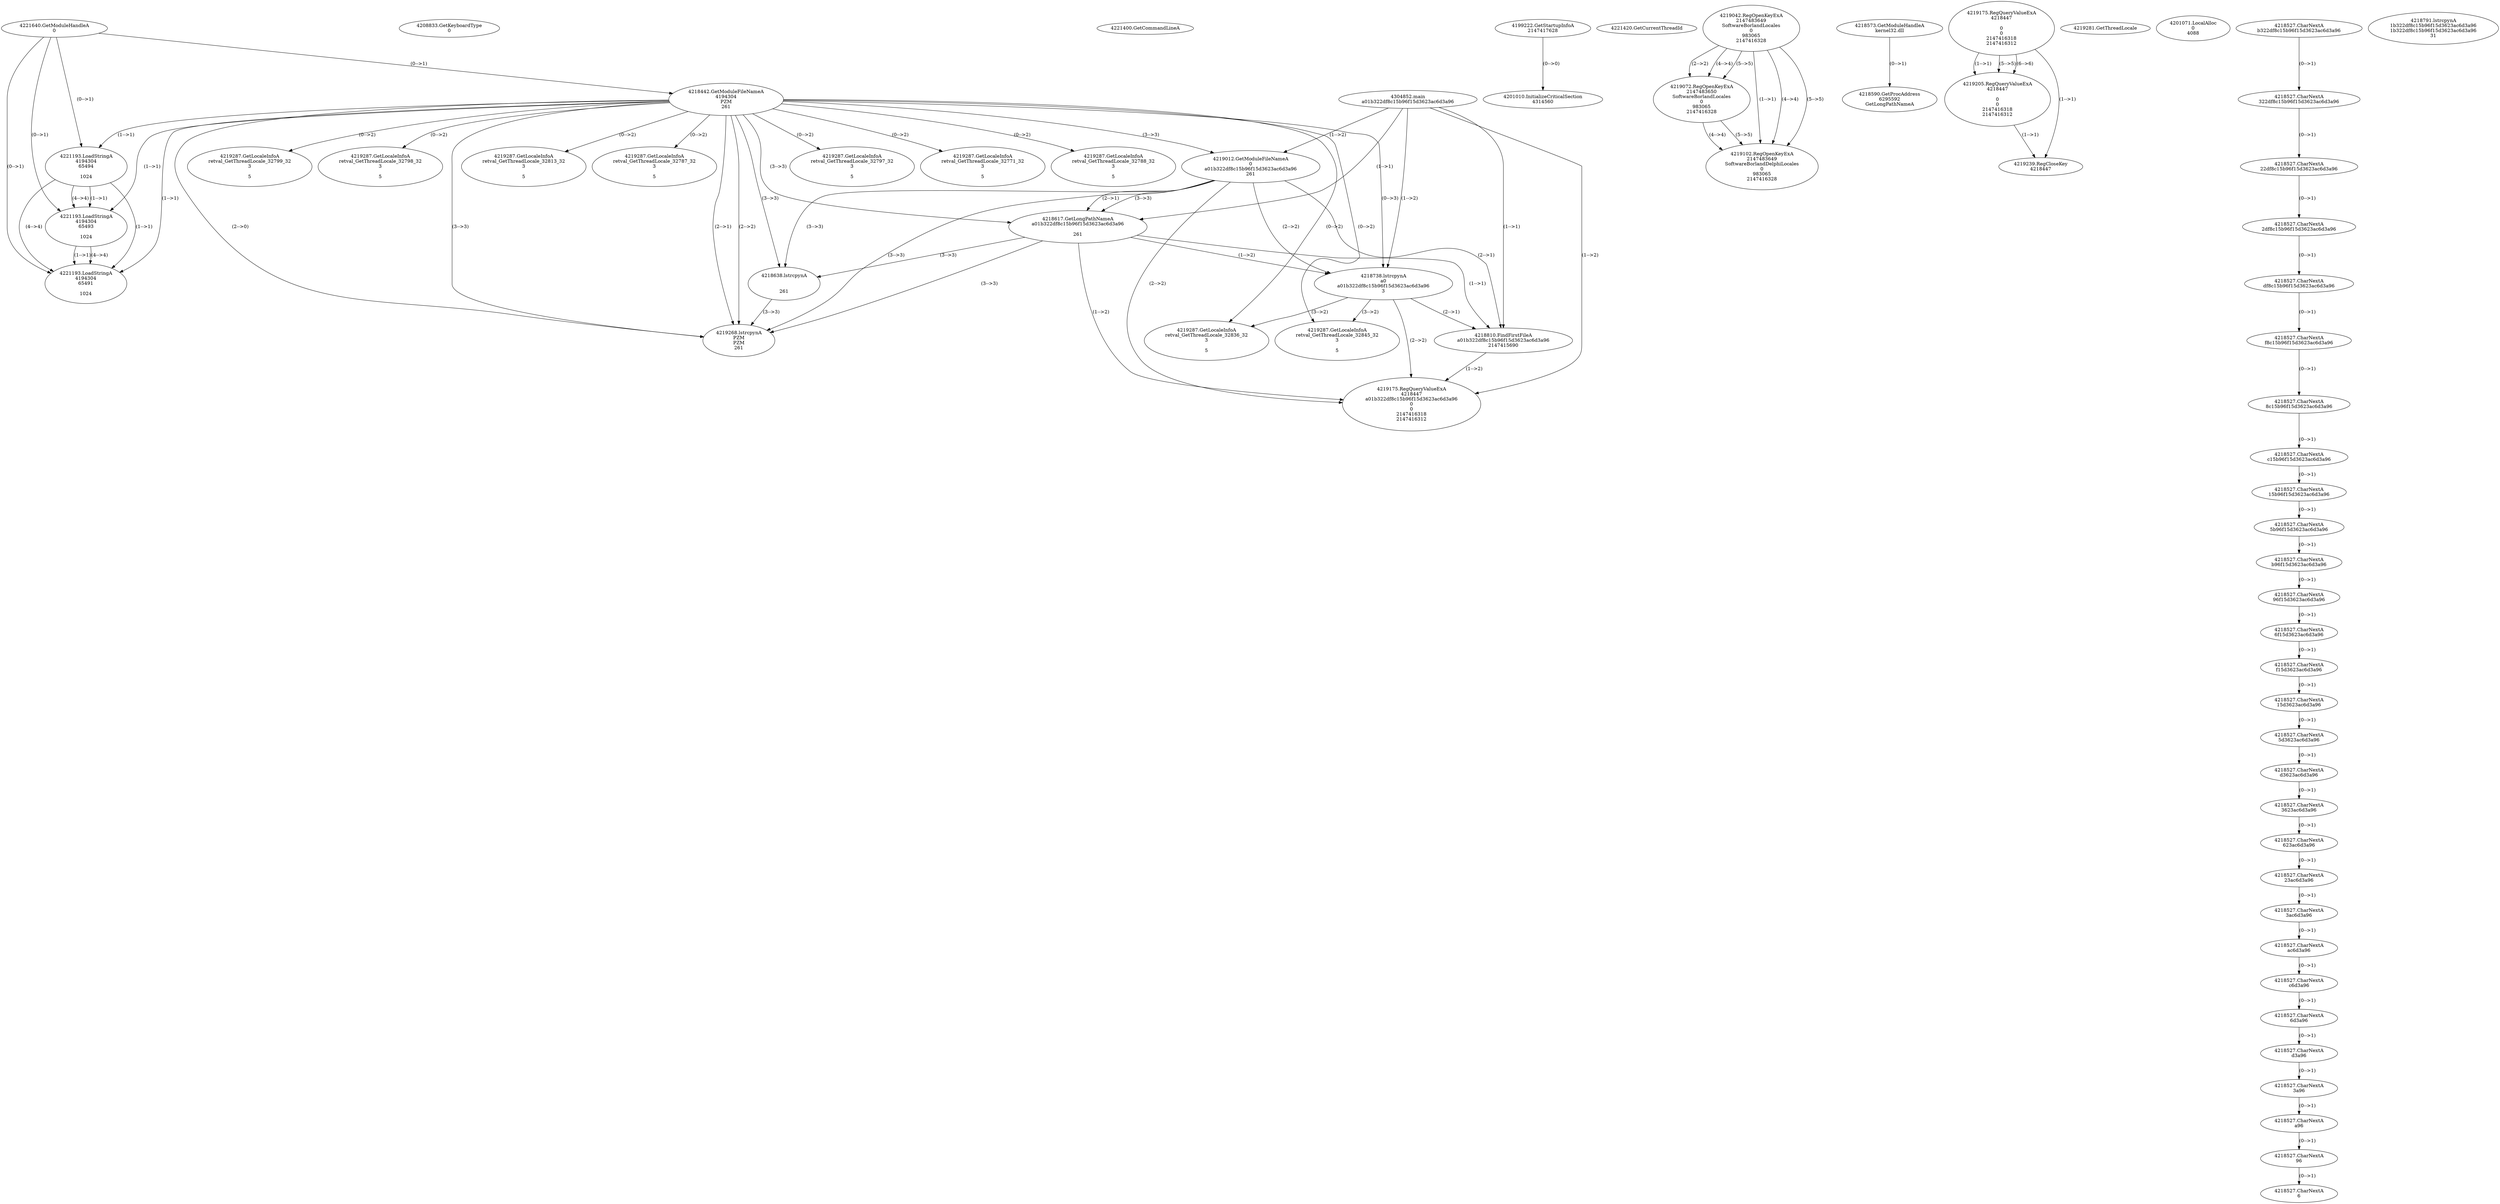 // Global SCDG with merge call
digraph {
	0 [label="4304852.main
a01b322df8c15b96f15d3623ac6d3a96"]
	1 [label="4221640.GetModuleHandleA
0"]
	2 [label="4208833.GetKeyboardType
0"]
	3 [label="4221400.GetCommandLineA
"]
	4 [label="4199222.GetStartupInfoA
2147417628"]
	5 [label="4221420.GetCurrentThreadId
"]
	6 [label="4218442.GetModuleFileNameA
4194304
PZM
261"]
	1 -> 6 [label="(0-->1)"]
	7 [label="4219012.GetModuleFileNameA
0
a01b322df8c15b96f15d3623ac6d3a96
261"]
	0 -> 7 [label="(1-->2)"]
	6 -> 7 [label="(3-->3)"]
	8 [label="4219042.RegOpenKeyExA
2147483649
Software\Borland\Locales
0
983065
2147416328"]
	9 [label="4218573.GetModuleHandleA
kernel32.dll"]
	10 [label="4218590.GetProcAddress
6295592
GetLongPathNameA"]
	9 -> 10 [label="(0-->1)"]
	11 [label="4218617.GetLongPathNameA
a01b322df8c15b96f15d3623ac6d3a96

261"]
	0 -> 11 [label="(1-->1)"]
	7 -> 11 [label="(2-->1)"]
	6 -> 11 [label="(3-->3)"]
	7 -> 11 [label="(3-->3)"]
	12 [label="4218638.lstrcpynA


261"]
	6 -> 12 [label="(3-->3)"]
	7 -> 12 [label="(3-->3)"]
	11 -> 12 [label="(3-->3)"]
	13 [label="4219175.RegQueryValueExA
4218447

0
0
2147416318
2147416312"]
	14 [label="4219205.RegQueryValueExA
4218447

0
0
2147416318
2147416312"]
	13 -> 14 [label="(1-->1)"]
	13 -> 14 [label="(5-->5)"]
	13 -> 14 [label="(6-->6)"]
	15 [label="4219239.RegCloseKey
4218447"]
	13 -> 15 [label="(1-->1)"]
	14 -> 15 [label="(1-->1)"]
	16 [label="4219268.lstrcpynA
PZM
PZM
261"]
	6 -> 16 [label="(2-->1)"]
	6 -> 16 [label="(2-->2)"]
	6 -> 16 [label="(3-->3)"]
	7 -> 16 [label="(3-->3)"]
	11 -> 16 [label="(3-->3)"]
	12 -> 16 [label="(3-->3)"]
	6 -> 16 [label="(2-->0)"]
	17 [label="4219281.GetThreadLocale
"]
	18 [label="4219287.GetLocaleInfoA
retval_GetThreadLocale_32799_32
3

5"]
	6 -> 18 [label="(0-->2)"]
	19 [label="4221193.LoadStringA
4194304
65494

1024"]
	1 -> 19 [label="(0-->1)"]
	6 -> 19 [label="(1-->1)"]
	20 [label="4221193.LoadStringA
4194304
65493

1024"]
	1 -> 20 [label="(0-->1)"]
	6 -> 20 [label="(1-->1)"]
	19 -> 20 [label="(1-->1)"]
	19 -> 20 [label="(4-->4)"]
	21 [label="4219072.RegOpenKeyExA
2147483650
Software\Borland\Locales
0
983065
2147416328"]
	8 -> 21 [label="(2-->2)"]
	8 -> 21 [label="(4-->4)"]
	8 -> 21 [label="(5-->5)"]
	22 [label="4219287.GetLocaleInfoA
retval_GetThreadLocale_32798_32
3

5"]
	6 -> 22 [label="(0-->2)"]
	23 [label="4221193.LoadStringA
4194304
65491

1024"]
	1 -> 23 [label="(0-->1)"]
	6 -> 23 [label="(1-->1)"]
	19 -> 23 [label="(1-->1)"]
	20 -> 23 [label="(1-->1)"]
	19 -> 23 [label="(4-->4)"]
	20 -> 23 [label="(4-->4)"]
	24 [label="4201010.InitializeCriticalSection
4314560"]
	4 -> 24 [label="(0-->0)"]
	25 [label="4201071.LocalAlloc
0
4088"]
	26 [label="4219102.RegOpenKeyExA
2147483649
Software\Borland\Delphi\Locales
0
983065
2147416328"]
	8 -> 26 [label="(1-->1)"]
	8 -> 26 [label="(4-->4)"]
	21 -> 26 [label="(4-->4)"]
	8 -> 26 [label="(5-->5)"]
	21 -> 26 [label="(5-->5)"]
	27 [label="4219287.GetLocaleInfoA
retval_GetThreadLocale_32813_32
3

5"]
	6 -> 27 [label="(0-->2)"]
	28 [label="4219287.GetLocaleInfoA
retval_GetThreadLocale_32787_32
3

5"]
	6 -> 28 [label="(0-->2)"]
	29 [label="4219287.GetLocaleInfoA
retval_GetThreadLocale_32797_32
3

5"]
	6 -> 29 [label="(0-->2)"]
	30 [label="4219287.GetLocaleInfoA
retval_GetThreadLocale_32771_32
3

5"]
	6 -> 30 [label="(0-->2)"]
	31 [label="4219287.GetLocaleInfoA
retval_GetThreadLocale_32788_32
3

5"]
	6 -> 31 [label="(0-->2)"]
	32 [label="4218738.lstrcpynA
a0
a01b322df8c15b96f15d3623ac6d3a96
3"]
	0 -> 32 [label="(1-->2)"]
	7 -> 32 [label="(2-->2)"]
	11 -> 32 [label="(1-->2)"]
	6 -> 32 [label="(0-->3)"]
	33 [label="4218527.CharNextA
b322df8c15b96f15d3623ac6d3a96"]
	34 [label="4218527.CharNextA
322df8c15b96f15d3623ac6d3a96"]
	33 -> 34 [label="(0-->1)"]
	35 [label="4218527.CharNextA
22df8c15b96f15d3623ac6d3a96"]
	34 -> 35 [label="(0-->1)"]
	36 [label="4218527.CharNextA
2df8c15b96f15d3623ac6d3a96"]
	35 -> 36 [label="(0-->1)"]
	37 [label="4218527.CharNextA
df8c15b96f15d3623ac6d3a96"]
	36 -> 37 [label="(0-->1)"]
	38 [label="4218527.CharNextA
f8c15b96f15d3623ac6d3a96"]
	37 -> 38 [label="(0-->1)"]
	39 [label="4218527.CharNextA
8c15b96f15d3623ac6d3a96"]
	38 -> 39 [label="(0-->1)"]
	40 [label="4218527.CharNextA
c15b96f15d3623ac6d3a96"]
	39 -> 40 [label="(0-->1)"]
	41 [label="4218527.CharNextA
15b96f15d3623ac6d3a96"]
	40 -> 41 [label="(0-->1)"]
	42 [label="4218527.CharNextA
5b96f15d3623ac6d3a96"]
	41 -> 42 [label="(0-->1)"]
	43 [label="4218527.CharNextA
b96f15d3623ac6d3a96"]
	42 -> 43 [label="(0-->1)"]
	44 [label="4218527.CharNextA
96f15d3623ac6d3a96"]
	43 -> 44 [label="(0-->1)"]
	45 [label="4218527.CharNextA
6f15d3623ac6d3a96"]
	44 -> 45 [label="(0-->1)"]
	46 [label="4218527.CharNextA
f15d3623ac6d3a96"]
	45 -> 46 [label="(0-->1)"]
	47 [label="4218527.CharNextA
15d3623ac6d3a96"]
	46 -> 47 [label="(0-->1)"]
	48 [label="4218527.CharNextA
5d3623ac6d3a96"]
	47 -> 48 [label="(0-->1)"]
	49 [label="4218527.CharNextA
d3623ac6d3a96"]
	48 -> 49 [label="(0-->1)"]
	50 [label="4218527.CharNextA
3623ac6d3a96"]
	49 -> 50 [label="(0-->1)"]
	51 [label="4218527.CharNextA
623ac6d3a96"]
	50 -> 51 [label="(0-->1)"]
	52 [label="4218527.CharNextA
23ac6d3a96"]
	51 -> 52 [label="(0-->1)"]
	53 [label="4218527.CharNextA
3ac6d3a96"]
	52 -> 53 [label="(0-->1)"]
	54 [label="4218527.CharNextA
ac6d3a96"]
	53 -> 54 [label="(0-->1)"]
	55 [label="4218527.CharNextA
c6d3a96"]
	54 -> 55 [label="(0-->1)"]
	56 [label="4218527.CharNextA
6d3a96"]
	55 -> 56 [label="(0-->1)"]
	57 [label="4218527.CharNextA
d3a96"]
	56 -> 57 [label="(0-->1)"]
	58 [label="4218527.CharNextA
3a96"]
	57 -> 58 [label="(0-->1)"]
	59 [label="4218527.CharNextA
a96"]
	58 -> 59 [label="(0-->1)"]
	60 [label="4218527.CharNextA
96"]
	59 -> 60 [label="(0-->1)"]
	61 [label="4218527.CharNextA
6"]
	60 -> 61 [label="(0-->1)"]
	62 [label="4218791.lstrcpynA
1b322df8c15b96f15d3623ac6d3a96
1b322df8c15b96f15d3623ac6d3a96
31"]
	63 [label="4218810.FindFirstFileA
a01b322df8c15b96f15d3623ac6d3a96
2147415690"]
	0 -> 63 [label="(1-->1)"]
	7 -> 63 [label="(2-->1)"]
	11 -> 63 [label="(1-->1)"]
	32 -> 63 [label="(2-->1)"]
	64 [label="4219175.RegQueryValueExA
4218447
a01b322df8c15b96f15d3623ac6d3a96
0
0
2147416318
2147416312"]
	0 -> 64 [label="(1-->2)"]
	7 -> 64 [label="(2-->2)"]
	11 -> 64 [label="(1-->2)"]
	32 -> 64 [label="(2-->2)"]
	63 -> 64 [label="(1-->2)"]
	65 [label="4219287.GetLocaleInfoA
retval_GetThreadLocale_32845_32
3

5"]
	6 -> 65 [label="(0-->2)"]
	32 -> 65 [label="(3-->2)"]
	66 [label="4219287.GetLocaleInfoA
retval_GetThreadLocale_32836_32
3

5"]
	6 -> 66 [label="(0-->2)"]
	32 -> 66 [label="(3-->2)"]
}
